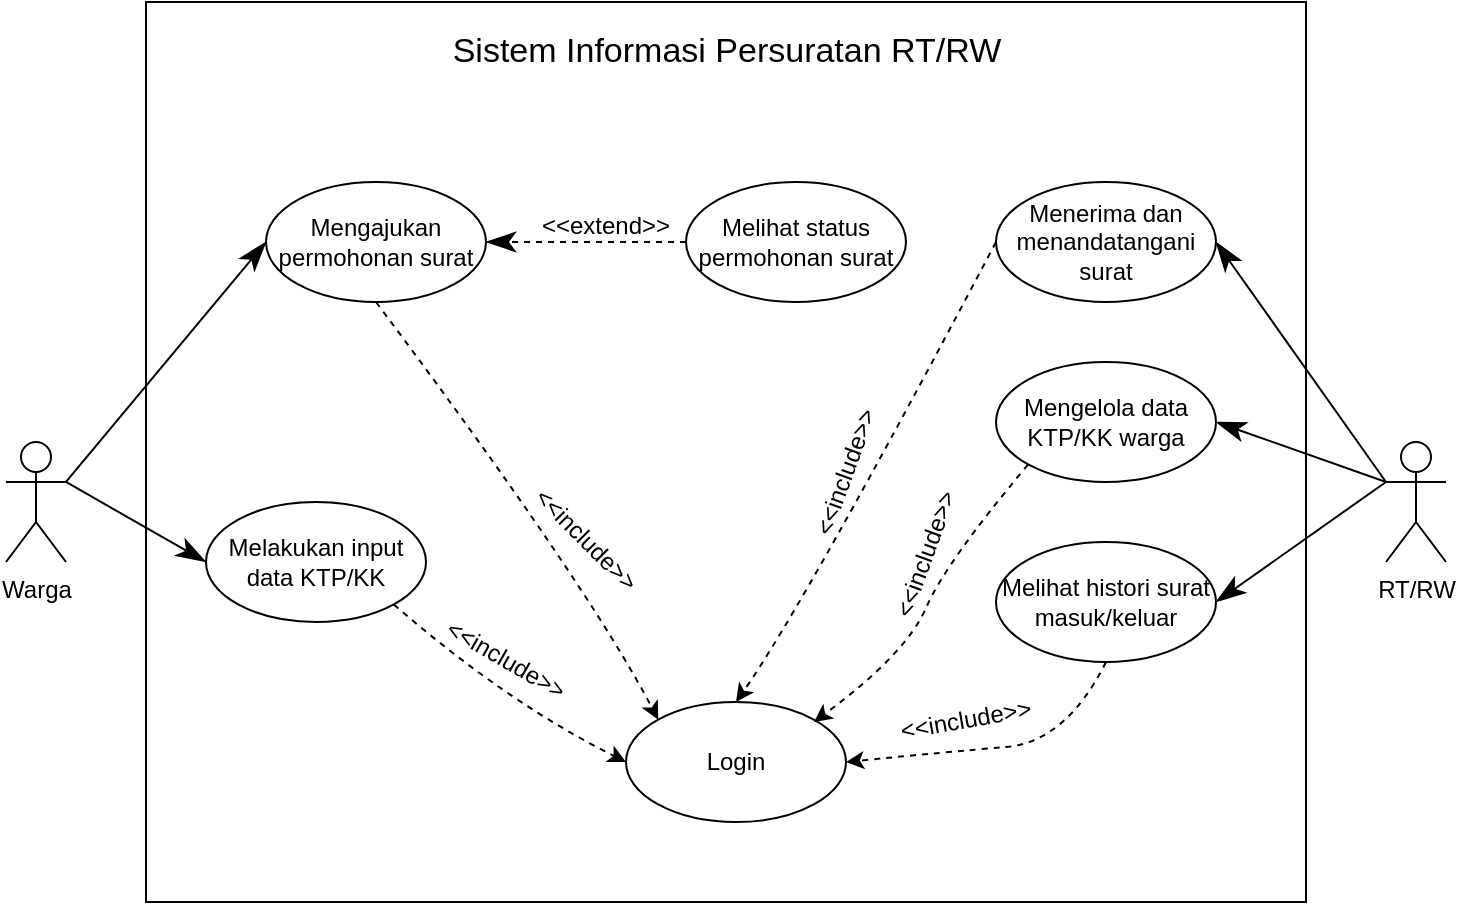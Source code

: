 <mxfile version="26.0.16">
  <diagram name="Halaman-1" id="OJkMUySO_4miE0uckKfh">
    <mxGraphModel dx="1434" dy="696" grid="1" gridSize="10" guides="1" tooltips="1" connect="1" arrows="1" fold="1" page="1" pageScale="1" pageWidth="827" pageHeight="1169" math="0" shadow="0">
      <root>
        <mxCell id="0" />
        <mxCell id="1" parent="0" />
        <mxCell id="rTJDXpQakDy_0PMrJw-1-1" value="" style="rounded=0;whiteSpace=wrap;html=1;" parent="1" vertex="1">
          <mxGeometry x="110" y="40" width="580" height="450" as="geometry" />
        </mxCell>
        <mxCell id="rTJDXpQakDy_0PMrJw-1-2" value="RT/RW" style="shape=umlActor;verticalLabelPosition=bottom;verticalAlign=top;html=1;" parent="1" vertex="1">
          <mxGeometry x="730" y="260" width="30" height="60" as="geometry" />
        </mxCell>
        <mxCell id="rTJDXpQakDy_0PMrJw-1-3" value="Warga" style="shape=umlActor;verticalLabelPosition=bottom;verticalAlign=top;html=1;" parent="1" vertex="1">
          <mxGeometry x="40" y="260" width="30" height="60" as="geometry" />
        </mxCell>
        <mxCell id="rTJDXpQakDy_0PMrJw-1-8" value="Login" style="ellipse;whiteSpace=wrap;html=1;" parent="1" vertex="1">
          <mxGeometry x="350" y="390" width="110" height="60" as="geometry" />
        </mxCell>
        <mxCell id="rTJDXpQakDy_0PMrJw-1-9" value="Mengajukan permohonan surat" style="ellipse;whiteSpace=wrap;html=1;" parent="1" vertex="1">
          <mxGeometry x="170" y="130" width="110" height="60" as="geometry" />
        </mxCell>
        <mxCell id="rTJDXpQakDy_0PMrJw-1-10" value="Melihat status permohonan surat" style="ellipse;whiteSpace=wrap;html=1;" parent="1" vertex="1">
          <mxGeometry x="380" y="130" width="110" height="60" as="geometry" />
        </mxCell>
        <mxCell id="rTJDXpQakDy_0PMrJw-1-11" value="Melihat histori surat masuk/keluar" style="ellipse;whiteSpace=wrap;html=1;" parent="1" vertex="1">
          <mxGeometry x="535" y="310" width="110" height="60" as="geometry" />
        </mxCell>
        <mxCell id="rTJDXpQakDy_0PMrJw-1-12" value="Menerima dan menandatangani surat" style="ellipse;whiteSpace=wrap;html=1;" parent="1" vertex="1">
          <mxGeometry x="535" y="130" width="110" height="60" as="geometry" />
        </mxCell>
        <mxCell id="rTJDXpQakDy_0PMrJw-1-13" value="Melakukan input data KTP/KK" style="ellipse;whiteSpace=wrap;html=1;" parent="1" vertex="1">
          <mxGeometry x="140" y="290" width="110" height="60" as="geometry" />
        </mxCell>
        <mxCell id="rTJDXpQakDy_0PMrJw-1-14" value="Mengelola data KTP/KK warga" style="ellipse;whiteSpace=wrap;html=1;" parent="1" vertex="1">
          <mxGeometry x="535" y="220" width="110" height="60" as="geometry" />
        </mxCell>
        <mxCell id="rTJDXpQakDy_0PMrJw-1-21" value="" style="group" parent="1" vertex="1" connectable="0">
          <mxGeometry x="260" y="137" width="160" height="30" as="geometry" />
        </mxCell>
        <mxCell id="rTJDXpQakDy_0PMrJw-1-20" value="&amp;lt;&amp;lt;extend&amp;gt;&amp;gt;" style="text;html=1;align=center;verticalAlign=middle;whiteSpace=wrap;rounded=0;" parent="rTJDXpQakDy_0PMrJw-1-21" vertex="1">
          <mxGeometry x="50" width="60" height="30" as="geometry" />
        </mxCell>
        <mxCell id="rTJDXpQakDy_0PMrJw-1-22" value="" style="endArrow=classicThin;endFill=1;endSize=12;html=1;rounded=0;exitX=1;exitY=0.333;exitDx=0;exitDy=0;exitPerimeter=0;entryX=0;entryY=0.5;entryDx=0;entryDy=0;" parent="1" source="rTJDXpQakDy_0PMrJw-1-3" target="rTJDXpQakDy_0PMrJw-1-9" edge="1">
          <mxGeometry width="160" relative="1" as="geometry">
            <mxPoint x="90" y="420.43" as="sourcePoint" />
            <mxPoint x="290" y="329.995" as="targetPoint" />
          </mxGeometry>
        </mxCell>
        <mxCell id="rTJDXpQakDy_0PMrJw-1-28" value="&lt;font style=&quot;font-size: 17px;&quot;&gt;Sistem Informasi Persuratan RT/RW&lt;/font&gt;" style="text;html=1;align=center;verticalAlign=middle;whiteSpace=wrap;rounded=0;" parent="1" vertex="1">
          <mxGeometry x="252.5" y="50" width="295" height="30" as="geometry" />
        </mxCell>
        <mxCell id="rTJDXpQakDy_0PMrJw-1-29" value="" style="endArrow=classicThin;endFill=1;endSize=12;html=1;rounded=0;exitX=1;exitY=0.333;exitDx=0;exitDy=0;exitPerimeter=0;entryX=0;entryY=0.5;entryDx=0;entryDy=0;" parent="1" source="rTJDXpQakDy_0PMrJw-1-3" target="rTJDXpQakDy_0PMrJw-1-13" edge="1">
          <mxGeometry width="160" relative="1" as="geometry">
            <mxPoint x="80" y="320" as="sourcePoint" />
            <mxPoint x="180" y="200" as="targetPoint" />
          </mxGeometry>
        </mxCell>
        <mxCell id="rTJDXpQakDy_0PMrJw-1-19" value="" style="endArrow=classicThin;dashed=1;endFill=1;endSize=12;html=1;rounded=0;entryX=1;entryY=0.5;entryDx=0;entryDy=0;exitX=0;exitY=0.5;exitDx=0;exitDy=0;" parent="1" source="rTJDXpQakDy_0PMrJw-1-10" target="rTJDXpQakDy_0PMrJw-1-9" edge="1">
          <mxGeometry width="160" relative="1" as="geometry">
            <mxPoint x="300" y="227" as="sourcePoint" />
            <mxPoint x="460" y="227" as="targetPoint" />
          </mxGeometry>
        </mxCell>
        <mxCell id="rTJDXpQakDy_0PMrJw-1-32" value="" style="endArrow=classicThin;endFill=1;endSize=12;html=1;rounded=0;exitX=0;exitY=0.333;exitDx=0;exitDy=0;exitPerimeter=0;entryX=1;entryY=0.5;entryDx=0;entryDy=0;" parent="1" source="rTJDXpQakDy_0PMrJw-1-2" target="rTJDXpQakDy_0PMrJw-1-12" edge="1">
          <mxGeometry width="160" relative="1" as="geometry">
            <mxPoint x="580" y="490" as="sourcePoint" />
            <mxPoint x="680" y="370" as="targetPoint" />
          </mxGeometry>
        </mxCell>
        <mxCell id="rTJDXpQakDy_0PMrJw-1-33" value="" style="endArrow=classicThin;endFill=1;endSize=12;html=1;rounded=0;exitX=0;exitY=0.333;exitDx=0;exitDy=0;exitPerimeter=0;entryX=1;entryY=0.5;entryDx=0;entryDy=0;" parent="1" source="rTJDXpQakDy_0PMrJw-1-2" target="rTJDXpQakDy_0PMrJw-1-14" edge="1">
          <mxGeometry width="160" relative="1" as="geometry">
            <mxPoint x="610" y="410" as="sourcePoint" />
            <mxPoint x="710" y="290" as="targetPoint" />
          </mxGeometry>
        </mxCell>
        <mxCell id="rTJDXpQakDy_0PMrJw-1-34" value="" style="endArrow=classicThin;endFill=1;endSize=12;html=1;rounded=0;exitX=0;exitY=0.333;exitDx=0;exitDy=0;exitPerimeter=0;entryX=1;entryY=0.5;entryDx=0;entryDy=0;" parent="1" source="rTJDXpQakDy_0PMrJw-1-2" target="rTJDXpQakDy_0PMrJw-1-11" edge="1">
          <mxGeometry width="160" relative="1" as="geometry">
            <mxPoint x="730" y="310" as="sourcePoint" />
            <mxPoint x="645" y="280" as="targetPoint" />
          </mxGeometry>
        </mxCell>
        <mxCell id="rTJDXpQakDy_0PMrJw-1-37" value="" style="curved=1;endArrow=classic;html=1;rounded=0;dashed=1;entryX=0.5;entryY=0;entryDx=0;entryDy=0;exitX=0;exitY=0.5;exitDx=0;exitDy=0;" parent="1" source="rTJDXpQakDy_0PMrJw-1-12" target="rTJDXpQakDy_0PMrJw-1-8" edge="1">
          <mxGeometry width="50" height="50" relative="1" as="geometry">
            <mxPoint x="440" y="315" as="sourcePoint" />
            <mxPoint x="490" y="265" as="targetPoint" />
            <Array as="points">
              <mxPoint x="440" y="340" />
            </Array>
          </mxGeometry>
        </mxCell>
        <mxCell id="rTJDXpQakDy_0PMrJw-1-38" value="" style="curved=1;endArrow=classic;html=1;rounded=0;dashed=1;exitX=0;exitY=1;exitDx=0;exitDy=0;" parent="1" source="rTJDXpQakDy_0PMrJw-1-14" edge="1">
          <mxGeometry width="50" height="50" relative="1" as="geometry">
            <mxPoint x="545" y="211" as="sourcePoint" />
            <mxPoint x="444" y="400" as="targetPoint" />
            <Array as="points">
              <mxPoint x="510" y="320" />
              <mxPoint x="490" y="366" />
            </Array>
          </mxGeometry>
        </mxCell>
        <mxCell id="rTJDXpQakDy_0PMrJw-1-39" value="" style="curved=1;endArrow=classic;html=1;rounded=0;dashed=1;entryX=1;entryY=0.5;entryDx=0;entryDy=0;exitX=0.5;exitY=1;exitDx=0;exitDy=0;" parent="1" source="rTJDXpQakDy_0PMrJw-1-11" target="rTJDXpQakDy_0PMrJw-1-8" edge="1">
          <mxGeometry width="50" height="50" relative="1" as="geometry">
            <mxPoint x="663" y="350" as="sourcePoint" />
            <mxPoint x="533" y="400" as="targetPoint" />
            <Array as="points">
              <mxPoint x="570" y="410" />
              <mxPoint x="510" y="415" />
            </Array>
          </mxGeometry>
        </mxCell>
        <mxCell id="rTJDXpQakDy_0PMrJw-1-40" value="" style="group;rotation=-225;" parent="1" vertex="1" connectable="0">
          <mxGeometry x="370" y="220" width="160" height="81" as="geometry" />
        </mxCell>
        <mxCell id="rTJDXpQakDy_0PMrJw-1-41" value="&amp;lt;&amp;lt;include&amp;gt;&amp;gt;" style="text;html=1;align=center;verticalAlign=middle;whiteSpace=wrap;rounded=0;rotation=-70;" parent="rTJDXpQakDy_0PMrJw-1-40" vertex="1">
          <mxGeometry x="60" y="40" width="60" height="30" as="geometry" />
        </mxCell>
        <mxCell id="rTJDXpQakDy_0PMrJw-1-44" value="&amp;lt;&amp;lt;include&amp;gt;&amp;gt;" style="text;html=1;align=center;verticalAlign=middle;whiteSpace=wrap;rounded=0;rotation=-70;" parent="1" vertex="1">
          <mxGeometry x="470" y="301" width="60" height="30" as="geometry" />
        </mxCell>
        <mxCell id="rTJDXpQakDy_0PMrJw-1-45" value="&amp;lt;&amp;lt;include&amp;gt;&amp;gt;" style="text;html=1;align=center;verticalAlign=middle;whiteSpace=wrap;rounded=0;rotation=-10;" parent="1" vertex="1">
          <mxGeometry x="490" y="384" width="60" height="30" as="geometry" />
        </mxCell>
        <mxCell id="rTJDXpQakDy_0PMrJw-1-46" value="" style="curved=1;endArrow=classic;html=1;rounded=0;dashed=1;entryX=0;entryY=0;entryDx=0;entryDy=0;exitX=0.5;exitY=1;exitDx=0;exitDy=0;" parent="1" source="rTJDXpQakDy_0PMrJw-1-9" target="rTJDXpQakDy_0PMrJw-1-8" edge="1">
          <mxGeometry width="50" height="50" relative="1" as="geometry">
            <mxPoint x="295" y="260" as="sourcePoint" />
            <mxPoint x="204" y="499" as="targetPoint" />
            <Array as="points">
              <mxPoint x="330" y="330" />
            </Array>
          </mxGeometry>
        </mxCell>
        <mxCell id="rTJDXpQakDy_0PMrJw-1-27" value="&amp;lt;&amp;lt;include&amp;gt;&amp;gt;" style="text;html=1;align=center;verticalAlign=middle;whiteSpace=wrap;rounded=0;rotation=-315;" parent="1" vertex="1">
          <mxGeometry x="300" y="294" width="60" height="30" as="geometry" />
        </mxCell>
        <mxCell id="rTJDXpQakDy_0PMrJw-1-35" value="" style="group;rotation=-240;" parent="1" vertex="1" connectable="0">
          <mxGeometry x="210" y="354" width="160" height="30" as="geometry" />
        </mxCell>
        <mxCell id="rTJDXpQakDy_0PMrJw-1-36" value="&amp;lt;&amp;lt;include&amp;gt;&amp;gt;" style="text;html=1;align=center;verticalAlign=middle;whiteSpace=wrap;rounded=0;rotation=-330;" parent="rTJDXpQakDy_0PMrJw-1-35" vertex="1">
          <mxGeometry x="50" width="60" height="30" as="geometry" />
        </mxCell>
        <mxCell id="rTJDXpQakDy_0PMrJw-1-47" value="" style="curved=1;endArrow=classic;html=1;rounded=0;dashed=1;entryX=0;entryY=0.5;entryDx=0;entryDy=0;exitX=1;exitY=1;exitDx=0;exitDy=0;" parent="1" source="rTJDXpQakDy_0PMrJw-1-13" target="rTJDXpQakDy_0PMrJw-1-8" edge="1">
          <mxGeometry width="50" height="50" relative="1" as="geometry">
            <mxPoint x="273" y="331" as="sourcePoint" />
            <mxPoint x="414" y="540" as="targetPoint" />
            <Array as="points">
              <mxPoint x="290" y="390" />
            </Array>
          </mxGeometry>
        </mxCell>
      </root>
    </mxGraphModel>
  </diagram>
</mxfile>
